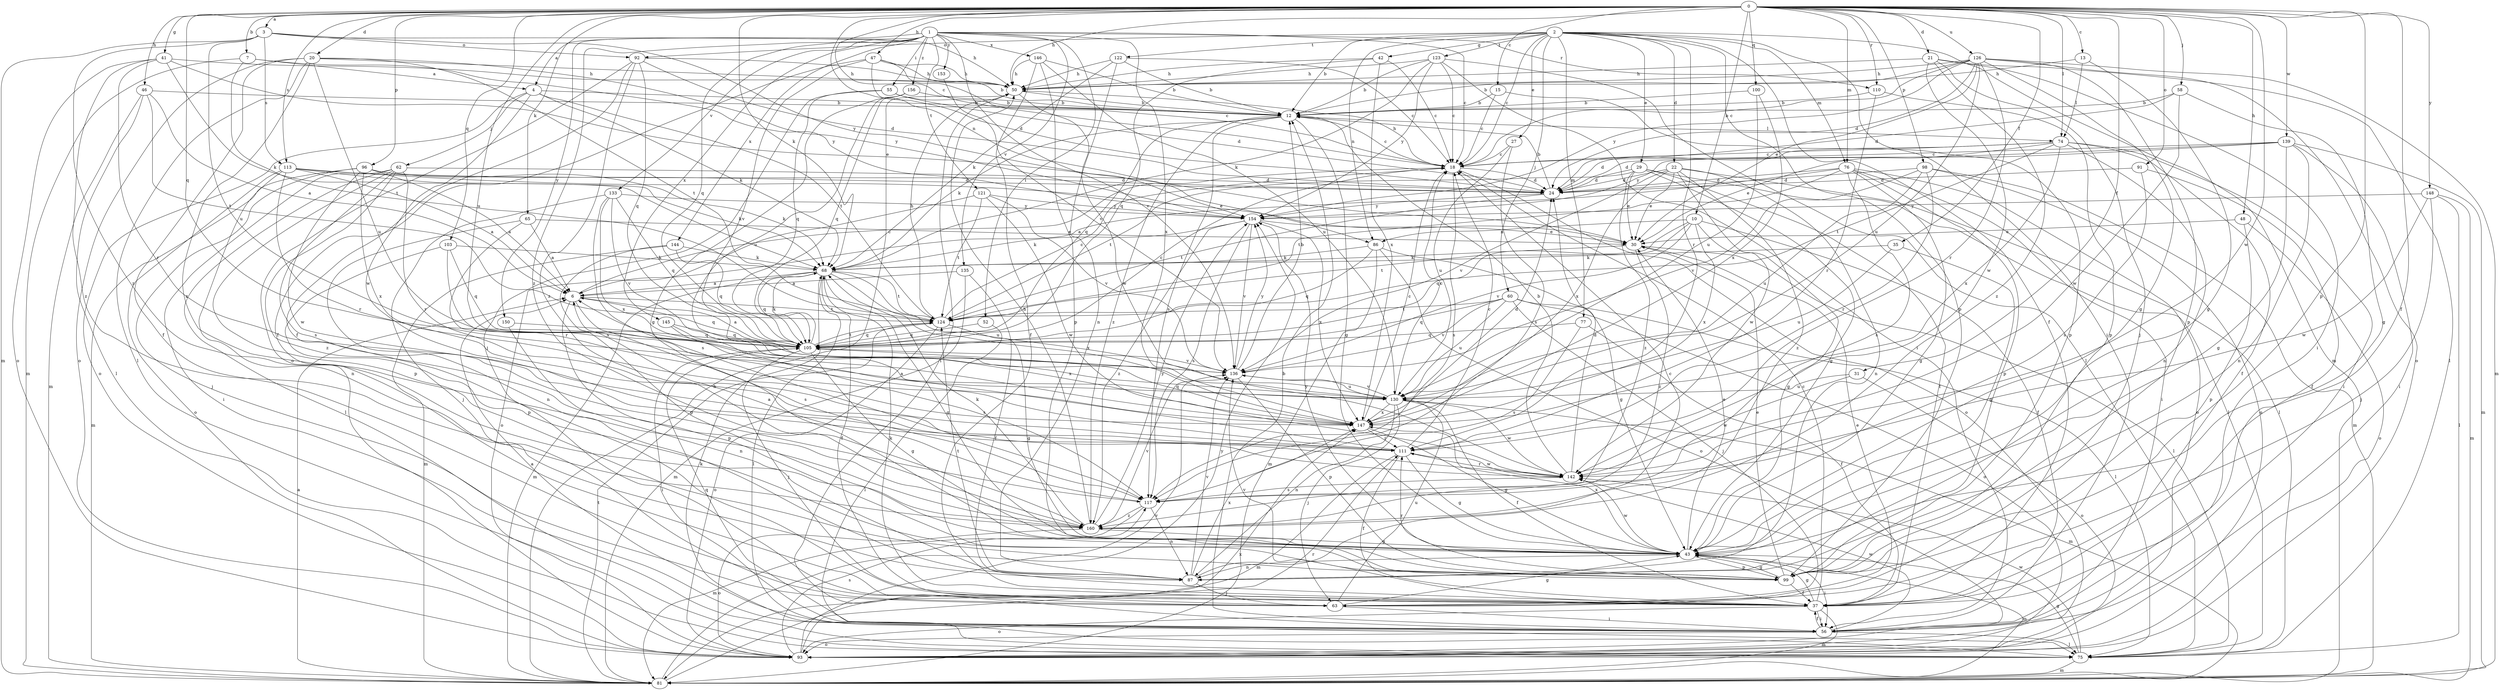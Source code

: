 strict digraph  {
0;
1;
2;
3;
4;
6;
7;
10;
12;
13;
15;
18;
20;
21;
22;
24;
27;
29;
30;
31;
35;
37;
41;
42;
43;
46;
47;
48;
50;
52;
55;
56;
58;
60;
62;
63;
65;
68;
74;
75;
76;
77;
81;
86;
87;
91;
92;
93;
96;
98;
99;
100;
103;
105;
110;
111;
113;
117;
121;
122;
123;
124;
126;
130;
133;
135;
136;
139;
142;
144;
145;
146;
147;
148;
150;
153;
154;
156;
160;
0 -> 3  [label=a];
0 -> 7  [label=b];
0 -> 10  [label=b];
0 -> 13  [label=c];
0 -> 15  [label=c];
0 -> 18  [label=c];
0 -> 20  [label=d];
0 -> 21  [label=d];
0 -> 31  [label=f];
0 -> 35  [label=f];
0 -> 37  [label=f];
0 -> 41  [label=g];
0 -> 46  [label=h];
0 -> 47  [label=h];
0 -> 48  [label=h];
0 -> 50  [label=h];
0 -> 58  [label=j];
0 -> 65  [label=k];
0 -> 68  [label=k];
0 -> 74  [label=l];
0 -> 76  [label=m];
0 -> 86  [label=n];
0 -> 91  [label=o];
0 -> 96  [label=p];
0 -> 98  [label=p];
0 -> 99  [label=p];
0 -> 100  [label=q];
0 -> 103  [label=q];
0 -> 105  [label=q];
0 -> 110  [label=r];
0 -> 113  [label=s];
0 -> 126  [label=u];
0 -> 130  [label=u];
0 -> 139  [label=w];
0 -> 142  [label=w];
0 -> 148  [label=y];
1 -> 4  [label=a];
1 -> 18  [label=c];
1 -> 52  [label=i];
1 -> 55  [label=i];
1 -> 105  [label=q];
1 -> 110  [label=r];
1 -> 121  [label=t];
1 -> 133  [label=v];
1 -> 135  [label=v];
1 -> 136  [label=v];
1 -> 144  [label=x];
1 -> 145  [label=x];
1 -> 146  [label=x];
1 -> 147  [label=x];
1 -> 150  [label=y];
1 -> 153  [label=y];
1 -> 156  [label=z];
1 -> 160  [label=z];
2 -> 12  [label=b];
2 -> 18  [label=c];
2 -> 22  [label=d];
2 -> 27  [label=e];
2 -> 29  [label=e];
2 -> 37  [label=f];
2 -> 42  [label=g];
2 -> 56  [label=i];
2 -> 60  [label=j];
2 -> 76  [label=m];
2 -> 77  [label=m];
2 -> 81  [label=m];
2 -> 86  [label=n];
2 -> 92  [label=o];
2 -> 99  [label=p];
2 -> 111  [label=r];
2 -> 122  [label=t];
2 -> 123  [label=t];
3 -> 50  [label=h];
3 -> 81  [label=m];
3 -> 92  [label=o];
3 -> 113  [label=s];
3 -> 130  [label=u];
3 -> 154  [label=y];
3 -> 160  [label=z];
4 -> 12  [label=b];
4 -> 62  [label=j];
4 -> 68  [label=k];
4 -> 93  [label=o];
4 -> 124  [label=t];
4 -> 142  [label=w];
6 -> 18  [label=c];
6 -> 99  [label=p];
6 -> 105  [label=q];
6 -> 117  [label=s];
6 -> 124  [label=t];
7 -> 4  [label=a];
7 -> 81  [label=m];
7 -> 124  [label=t];
7 -> 154  [label=y];
10 -> 37  [label=f];
10 -> 43  [label=g];
10 -> 86  [label=n];
10 -> 105  [label=q];
10 -> 124  [label=t];
10 -> 136  [label=v];
10 -> 147  [label=x];
12 -> 18  [label=c];
12 -> 43  [label=g];
12 -> 68  [label=k];
12 -> 74  [label=l];
12 -> 105  [label=q];
12 -> 117  [label=s];
12 -> 160  [label=z];
13 -> 43  [label=g];
13 -> 50  [label=h];
13 -> 74  [label=l];
15 -> 12  [label=b];
15 -> 18  [label=c];
15 -> 99  [label=p];
18 -> 24  [label=d];
18 -> 50  [label=h];
18 -> 93  [label=o];
18 -> 117  [label=s];
20 -> 37  [label=f];
20 -> 50  [label=h];
20 -> 75  [label=l];
20 -> 93  [label=o];
20 -> 124  [label=t];
20 -> 130  [label=u];
20 -> 154  [label=y];
20 -> 160  [label=z];
21 -> 50  [label=h];
21 -> 56  [label=i];
21 -> 63  [label=j];
21 -> 75  [label=l];
21 -> 142  [label=w];
21 -> 160  [label=z];
22 -> 24  [label=d];
22 -> 30  [label=e];
22 -> 75  [label=l];
22 -> 87  [label=n];
22 -> 136  [label=v];
22 -> 142  [label=w];
22 -> 147  [label=x];
22 -> 160  [label=z];
24 -> 12  [label=b];
24 -> 124  [label=t];
24 -> 154  [label=y];
27 -> 18  [label=c];
27 -> 117  [label=s];
27 -> 130  [label=u];
29 -> 24  [label=d];
29 -> 30  [label=e];
29 -> 37  [label=f];
29 -> 43  [label=g];
29 -> 75  [label=l];
29 -> 124  [label=t];
29 -> 160  [label=z];
30 -> 68  [label=k];
30 -> 75  [label=l];
30 -> 160  [label=z];
31 -> 93  [label=o];
31 -> 130  [label=u];
31 -> 142  [label=w];
35 -> 43  [label=g];
35 -> 68  [label=k];
35 -> 130  [label=u];
37 -> 18  [label=c];
37 -> 43  [label=g];
37 -> 56  [label=i];
37 -> 68  [label=k];
37 -> 81  [label=m];
37 -> 93  [label=o];
37 -> 136  [label=v];
41 -> 30  [label=e];
41 -> 50  [label=h];
41 -> 68  [label=k];
41 -> 93  [label=o];
41 -> 111  [label=r];
41 -> 160  [label=z];
42 -> 18  [label=c];
42 -> 50  [label=h];
42 -> 105  [label=q];
42 -> 147  [label=x];
43 -> 30  [label=e];
43 -> 56  [label=i];
43 -> 81  [label=m];
43 -> 87  [label=n];
43 -> 99  [label=p];
43 -> 142  [label=w];
43 -> 147  [label=x];
43 -> 154  [label=y];
46 -> 6  [label=a];
46 -> 12  [label=b];
46 -> 75  [label=l];
46 -> 81  [label=m];
46 -> 124  [label=t];
47 -> 12  [label=b];
47 -> 18  [label=c];
47 -> 24  [label=d];
47 -> 37  [label=f];
47 -> 50  [label=h];
47 -> 136  [label=v];
48 -> 30  [label=e];
48 -> 93  [label=o];
48 -> 99  [label=p];
50 -> 12  [label=b];
50 -> 56  [label=i];
50 -> 142  [label=w];
52 -> 75  [label=l];
52 -> 105  [label=q];
55 -> 12  [label=b];
55 -> 24  [label=d];
55 -> 63  [label=j];
55 -> 105  [label=q];
56 -> 6  [label=a];
56 -> 12  [label=b];
56 -> 37  [label=f];
56 -> 75  [label=l];
56 -> 93  [label=o];
56 -> 105  [label=q];
56 -> 142  [label=w];
58 -> 12  [label=b];
58 -> 24  [label=d];
58 -> 43  [label=g];
58 -> 142  [label=w];
60 -> 63  [label=j];
60 -> 75  [label=l];
60 -> 93  [label=o];
60 -> 105  [label=q];
60 -> 124  [label=t];
60 -> 130  [label=u];
60 -> 136  [label=v];
62 -> 24  [label=d];
62 -> 56  [label=i];
62 -> 75  [label=l];
62 -> 99  [label=p];
62 -> 111  [label=r];
62 -> 117  [label=s];
62 -> 160  [label=z];
63 -> 30  [label=e];
63 -> 43  [label=g];
63 -> 56  [label=i];
63 -> 130  [label=u];
65 -> 6  [label=a];
65 -> 30  [label=e];
65 -> 87  [label=n];
65 -> 111  [label=r];
68 -> 6  [label=a];
68 -> 37  [label=f];
68 -> 43  [label=g];
68 -> 75  [label=l];
68 -> 81  [label=m];
68 -> 105  [label=q];
68 -> 124  [label=t];
68 -> 130  [label=u];
68 -> 147  [label=x];
74 -> 18  [label=c];
74 -> 24  [label=d];
74 -> 30  [label=e];
74 -> 37  [label=f];
74 -> 56  [label=i];
74 -> 87  [label=n];
74 -> 124  [label=t];
74 -> 147  [label=x];
75 -> 43  [label=g];
75 -> 68  [label=k];
75 -> 81  [label=m];
75 -> 142  [label=w];
76 -> 6  [label=a];
76 -> 24  [label=d];
76 -> 43  [label=g];
76 -> 56  [label=i];
76 -> 93  [label=o];
76 -> 99  [label=p];
76 -> 117  [label=s];
76 -> 124  [label=t];
77 -> 37  [label=f];
77 -> 105  [label=q];
77 -> 117  [label=s];
81 -> 6  [label=a];
81 -> 50  [label=h];
81 -> 124  [label=t];
81 -> 147  [label=x];
81 -> 154  [label=y];
86 -> 43  [label=g];
86 -> 68  [label=k];
86 -> 81  [label=m];
86 -> 93  [label=o];
86 -> 105  [label=q];
87 -> 18  [label=c];
87 -> 63  [label=j];
87 -> 124  [label=t];
87 -> 136  [label=v];
87 -> 147  [label=x];
91 -> 24  [label=d];
91 -> 37  [label=f];
91 -> 117  [label=s];
92 -> 24  [label=d];
92 -> 37  [label=f];
92 -> 50  [label=h];
92 -> 93  [label=o];
92 -> 105  [label=q];
92 -> 160  [label=z];
93 -> 111  [label=r];
93 -> 117  [label=s];
93 -> 136  [label=v];
96 -> 6  [label=a];
96 -> 24  [label=d];
96 -> 63  [label=j];
96 -> 68  [label=k];
96 -> 81  [label=m];
96 -> 142  [label=w];
96 -> 147  [label=x];
98 -> 24  [label=d];
98 -> 81  [label=m];
98 -> 93  [label=o];
98 -> 111  [label=r];
98 -> 130  [label=u];
98 -> 136  [label=v];
99 -> 30  [label=e];
99 -> 37  [label=f];
99 -> 43  [label=g];
99 -> 111  [label=r];
100 -> 12  [label=b];
100 -> 130  [label=u];
100 -> 147  [label=x];
103 -> 68  [label=k];
103 -> 99  [label=p];
103 -> 105  [label=q];
103 -> 147  [label=x];
105 -> 6  [label=a];
105 -> 18  [label=c];
105 -> 43  [label=g];
105 -> 56  [label=i];
105 -> 63  [label=j];
105 -> 68  [label=k];
105 -> 124  [label=t];
105 -> 136  [label=v];
110 -> 12  [label=b];
110 -> 99  [label=p];
110 -> 111  [label=r];
111 -> 6  [label=a];
111 -> 18  [label=c];
111 -> 37  [label=f];
111 -> 43  [label=g];
111 -> 81  [label=m];
111 -> 142  [label=w];
113 -> 6  [label=a];
113 -> 24  [label=d];
113 -> 30  [label=e];
113 -> 68  [label=k];
113 -> 87  [label=n];
113 -> 93  [label=o];
113 -> 111  [label=r];
117 -> 6  [label=a];
117 -> 81  [label=m];
117 -> 87  [label=n];
117 -> 160  [label=z];
121 -> 93  [label=o];
121 -> 124  [label=t];
121 -> 136  [label=v];
121 -> 142  [label=w];
121 -> 154  [label=y];
122 -> 12  [label=b];
122 -> 18  [label=c];
122 -> 50  [label=h];
122 -> 68  [label=k];
122 -> 87  [label=n];
123 -> 12  [label=b];
123 -> 18  [label=c];
123 -> 50  [label=h];
123 -> 56  [label=i];
123 -> 68  [label=k];
123 -> 75  [label=l];
123 -> 154  [label=y];
124 -> 18  [label=c];
124 -> 43  [label=g];
124 -> 50  [label=h];
124 -> 93  [label=o];
124 -> 105  [label=q];
126 -> 12  [label=b];
126 -> 18  [label=c];
126 -> 24  [label=d];
126 -> 30  [label=e];
126 -> 43  [label=g];
126 -> 50  [label=h];
126 -> 81  [label=m];
126 -> 93  [label=o];
126 -> 99  [label=p];
126 -> 111  [label=r];
126 -> 130  [label=u];
126 -> 154  [label=y];
130 -> 18  [label=c];
130 -> 37  [label=f];
130 -> 63  [label=j];
130 -> 81  [label=m];
130 -> 87  [label=n];
130 -> 136  [label=v];
130 -> 142  [label=w];
130 -> 147  [label=x];
133 -> 63  [label=j];
133 -> 105  [label=q];
133 -> 117  [label=s];
133 -> 136  [label=v];
133 -> 147  [label=x];
133 -> 154  [label=y];
135 -> 6  [label=a];
135 -> 37  [label=f];
135 -> 81  [label=m];
136 -> 12  [label=b];
136 -> 99  [label=p];
136 -> 130  [label=u];
136 -> 154  [label=y];
139 -> 18  [label=c];
139 -> 24  [label=d];
139 -> 43  [label=g];
139 -> 56  [label=i];
139 -> 81  [label=m];
139 -> 87  [label=n];
139 -> 154  [label=y];
142 -> 12  [label=b];
142 -> 24  [label=d];
142 -> 111  [label=r];
142 -> 117  [label=s];
144 -> 68  [label=k];
144 -> 81  [label=m];
144 -> 99  [label=p];
144 -> 105  [label=q];
145 -> 105  [label=q];
145 -> 117  [label=s];
145 -> 147  [label=x];
146 -> 12  [label=b];
146 -> 37  [label=f];
146 -> 50  [label=h];
146 -> 99  [label=p];
146 -> 130  [label=u];
147 -> 18  [label=c];
147 -> 24  [label=d];
147 -> 43  [label=g];
147 -> 105  [label=q];
147 -> 111  [label=r];
148 -> 63  [label=j];
148 -> 75  [label=l];
148 -> 81  [label=m];
148 -> 142  [label=w];
148 -> 154  [label=y];
150 -> 87  [label=n];
150 -> 105  [label=q];
153 -> 136  [label=v];
154 -> 30  [label=e];
154 -> 68  [label=k];
154 -> 117  [label=s];
154 -> 136  [label=v];
154 -> 147  [label=x];
154 -> 160  [label=z];
156 -> 12  [label=b];
156 -> 43  [label=g];
156 -> 105  [label=q];
156 -> 130  [label=u];
160 -> 43  [label=g];
160 -> 50  [label=h];
160 -> 68  [label=k];
160 -> 93  [label=o];
160 -> 136  [label=v];
160 -> 154  [label=y];
}
